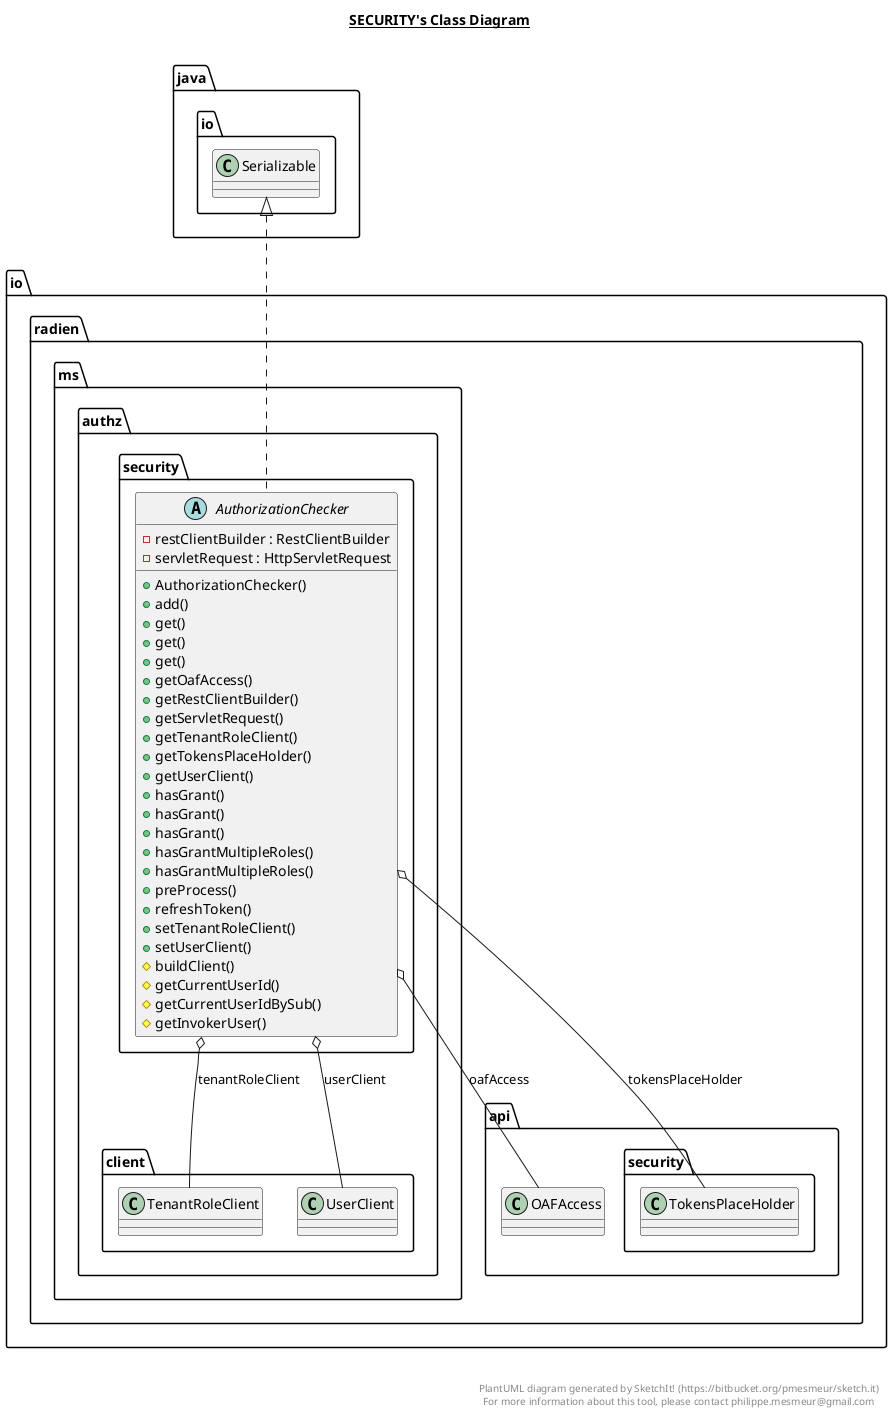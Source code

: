 @startuml

title __SECURITY's Class Diagram__\n

  namespace io.radien.ms.authz.security {
    abstract class io.radien.ms.authz.security.AuthorizationChecker {
        - restClientBuilder : RestClientBuilder
        - servletRequest : HttpServletRequest
        + AuthorizationChecker()
        + add()
        + get()
        + get()
        + get()
        + getOafAccess()
        + getRestClientBuilder()
        + getServletRequest()
        + getTenantRoleClient()
        + getTokensPlaceHolder()
        + getUserClient()
        + hasGrant()
        + hasGrant()
        + hasGrant()
        + hasGrantMultipleRoles()
        + hasGrantMultipleRoles()
        + preProcess()
        + refreshToken()
        + setTenantRoleClient()
        + setUserClient()
        # buildClient()
        # getCurrentUserId()
        # getCurrentUserIdBySub()
        # getInvokerUser()
    }
  }
  

  io.radien.ms.authz.security.AuthorizationChecker .up.|> java.io.Serializable
  io.radien.ms.authz.security.AuthorizationChecker o-- io.radien.api.OAFAccess : oafAccess
  io.radien.ms.authz.security.AuthorizationChecker o-- io.radien.ms.authz.client.TenantRoleClient : tenantRoleClient
  io.radien.ms.authz.security.AuthorizationChecker o-- io.radien.api.security.TokensPlaceHolder : tokensPlaceHolder
  io.radien.ms.authz.security.AuthorizationChecker o-- io.radien.ms.authz.client.UserClient : userClient


right footer


PlantUML diagram generated by SketchIt! (https://bitbucket.org/pmesmeur/sketch.it)
For more information about this tool, please contact philippe.mesmeur@gmail.com
endfooter

@enduml
